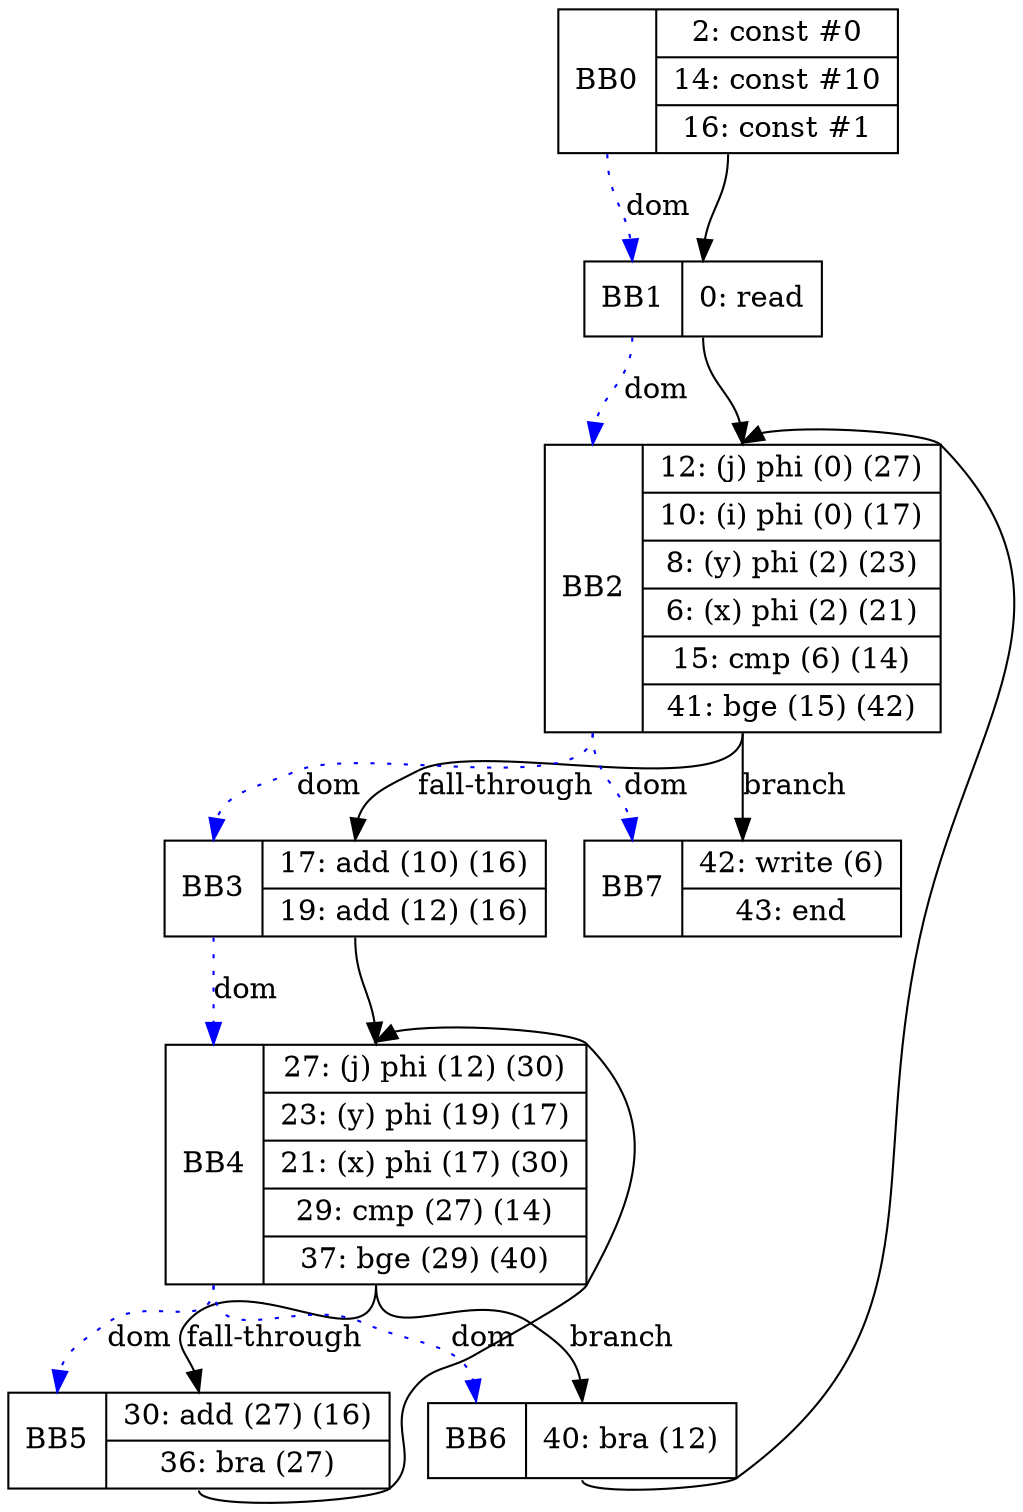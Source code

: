 digraph G {
	bb0 [shape=record, label="<b>BB0 | { 2: const #0 | 14: const #10 | 16: const #1 }"];


	bb1 [shape=record, label="<b>BB1 | { 0: read }"];
	bb1:s -> bb2:n ;
	bb0:b -> bb1:b [color=blue, style=dotted, label="dom"];


	bb2 [shape=record, label="<b>BB2 | { 12: (j) phi (0) (27) | 10: (i) phi (0) (17) | 8: (y) phi (2) (23) | 6: (x) phi (2) (21) | 15: cmp (6) (14) | 41: bge (15) (42) }"];
	bb2:s -> bb3:n [label="fall-through"];
	bb2:s -> bb7:n [label="branch"];
	bb1:b -> bb2:b [color=blue, style=dotted, label="dom"];


	bb3 [shape=record, label="<b>BB3 | { 17: add (10) (16) | 19: add (12) (16) }"];
	bb3:s -> bb4:n ;
	bb2:b -> bb3:b [color=blue, style=dotted, label="dom"];


	bb4 [shape=record, label="<b>BB4 | { 27: (j) phi (12) (30) | 23: (y) phi (19) (17) | 21: (x) phi (17) (30) | 29: cmp (27) (14) | 37: bge (29) (40) }"];
	bb4:s -> bb5:n [label="fall-through"];
	bb4:s -> bb6:n [label="branch"];
	bb3:b -> bb4:b [color=blue, style=dotted, label="dom"];


	bb5 [shape=record, label="<b>BB5 | { 30: add (27) (16) | 36: bra (27) }"];
	bb5:s -> bb4:n ;
	bb4:b -> bb5:b [color=blue, style=dotted, label="dom"];


	bb6 [shape=record, label="<b>BB6 | { 40: bra (12) }"];
	bb6:s -> bb2:n ;
	bb4:b -> bb6:b [color=blue, style=dotted, label="dom"];


	bb7 [shape=record, label="<b>BB7 | { 42: write (6) | 43: end }"];
	bb2:b -> bb7:b [color=blue, style=dotted, label="dom"];


	bb0:s -> bb1:n
}
